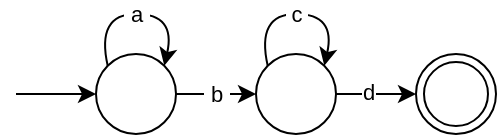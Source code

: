 <mxfile version="13.0.3" type="device"><diagram id="5FgZ46SnmkPzU4Oou36I" name="Page-1"><mxGraphModel dx="946" dy="642" grid="1" gridSize="10" guides="1" tooltips="1" connect="1" arrows="1" fold="1" page="1" pageScale="1" pageWidth="827" pageHeight="1169" math="0" shadow="0"><root><mxCell id="0"/><mxCell id="1" parent="0"/><mxCell id="FlS4MBzlDc1ygyV89WES-5" value="&amp;nbsp;b&amp;nbsp;" style="edgeStyle=none;curved=1;orthogonalLoop=1;jettySize=auto;html=1;exitX=1;exitY=0.5;exitDx=0;exitDy=0;entryX=0;entryY=0.5;entryDx=0;entryDy=0;" parent="1" source="FlS4MBzlDc1ygyV89WES-1" target="FlS4MBzlDc1ygyV89WES-6" edge="1"><mxGeometry relative="1" as="geometry"><mxPoint x="160" y="99.857" as="targetPoint"/></mxGeometry></mxCell><mxCell id="FlS4MBzlDc1ygyV89WES-1" value="" style="ellipse;whiteSpace=wrap;html=1;aspect=fixed;" parent="1" vertex="1"><mxGeometry x="80" y="80" width="40" height="40" as="geometry"/></mxCell><mxCell id="FlS4MBzlDc1ygyV89WES-3" value="&amp;nbsp;a&amp;nbsp;" style="orthogonalLoop=1;jettySize=auto;html=1;exitX=0;exitY=0;exitDx=0;exitDy=0;entryX=1;entryY=0;entryDx=0;entryDy=0;curved=1;" parent="1" source="FlS4MBzlDc1ygyV89WES-1" target="FlS4MBzlDc1ygyV89WES-1" edge="1"><mxGeometry relative="1" as="geometry"><Array as="points"><mxPoint x="80" y="60"/><mxPoint x="120" y="60"/></Array></mxGeometry></mxCell><mxCell id="FlS4MBzlDc1ygyV89WES-8" style="edgeStyle=none;curved=1;orthogonalLoop=1;jettySize=auto;html=1;exitX=1;exitY=0.5;exitDx=0;exitDy=0;entryX=0;entryY=0.5;entryDx=0;entryDy=0;" parent="1" source="FlS4MBzlDc1ygyV89WES-6" target="FlS4MBzlDc1ygyV89WES-15" edge="1"><mxGeometry relative="1" as="geometry"><mxPoint x="240" y="100" as="targetPoint"/></mxGeometry></mxCell><mxCell id="FlS4MBzlDc1ygyV89WES-10" value="d" style="edgeLabel;html=1;align=center;verticalAlign=middle;resizable=0;points=[];" parent="FlS4MBzlDc1ygyV89WES-8" vertex="1" connectable="0"><mxGeometry x="-0.193" y="1" relative="1" as="geometry"><mxPoint as="offset"/></mxGeometry></mxCell><mxCell id="FlS4MBzlDc1ygyV89WES-6" value="" style="ellipse;whiteSpace=wrap;html=1;aspect=fixed;" parent="1" vertex="1"><mxGeometry x="160" y="80" width="40" height="40" as="geometry"/></mxCell><mxCell id="FlS4MBzlDc1ygyV89WES-13" style="edgeStyle=none;curved=1;orthogonalLoop=1;jettySize=auto;html=1;exitX=0;exitY=0;exitDx=0;exitDy=0;entryX=1;entryY=0;entryDx=0;entryDy=0;" parent="1" source="FlS4MBzlDc1ygyV89WES-6" target="FlS4MBzlDc1ygyV89WES-6" edge="1"><mxGeometry relative="1" as="geometry"><Array as="points"><mxPoint x="160" y="60"/><mxPoint x="200" y="60"/></Array></mxGeometry></mxCell><mxCell id="FlS4MBzlDc1ygyV89WES-14" value="&amp;nbsp;c&amp;nbsp;" style="edgeLabel;html=1;align=center;verticalAlign=middle;resizable=0;points=[];" parent="FlS4MBzlDc1ygyV89WES-13" vertex="1" connectable="0"><mxGeometry x="-0.009" relative="1" as="geometry"><mxPoint as="offset"/></mxGeometry></mxCell><mxCell id="FlS4MBzlDc1ygyV89WES-15" value="" style="ellipse;shape=doubleEllipse;whiteSpace=wrap;html=1;aspect=fixed;" parent="1" vertex="1"><mxGeometry x="240" y="80" width="40" height="40" as="geometry"/></mxCell><mxCell id="7Rlg4WHubfY8o1mG_Usj-1" value="" style="endArrow=classic;html=1;entryX=0;entryY=0.5;entryDx=0;entryDy=0;" edge="1" parent="1" target="FlS4MBzlDc1ygyV89WES-1"><mxGeometry width="50" height="50" relative="1" as="geometry"><mxPoint x="40" y="100" as="sourcePoint"/><mxPoint x="440" y="310" as="targetPoint"/></mxGeometry></mxCell></root></mxGraphModel></diagram></mxfile>